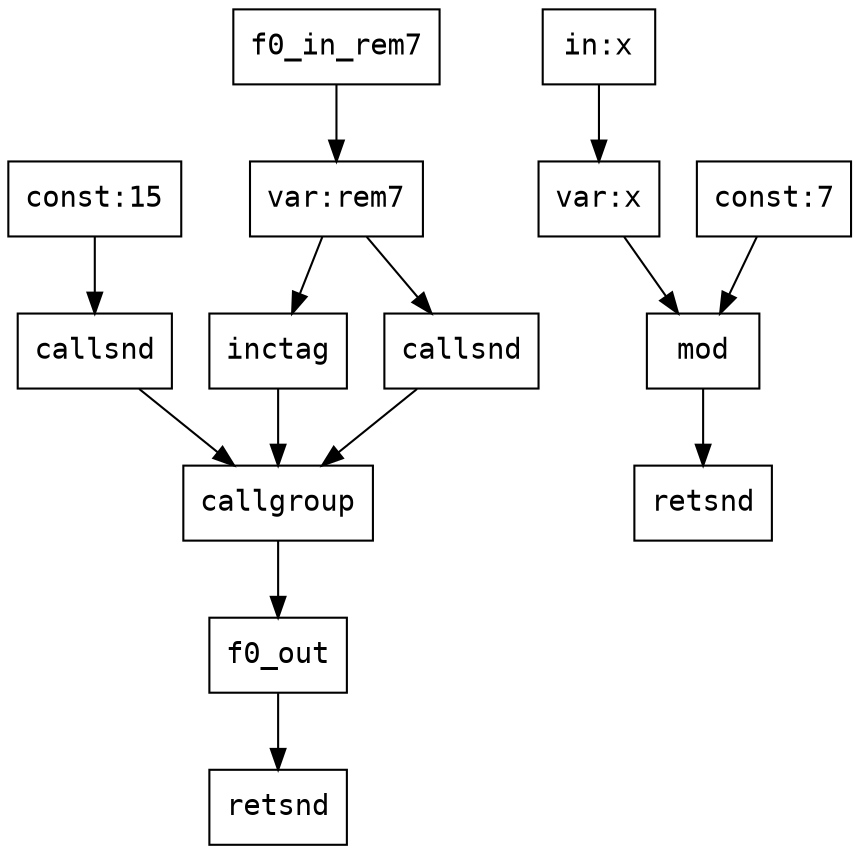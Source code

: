 digraph Dataflow {
  node [shape=record, fontname="Courier"];
  "f0_f_out" [label="var:rem7"];
  "f0_in_rem7" -> "f0_f_out";
  "f0_x_out" [label="const:15"];
  "f0_inctag" [label="inctag"];
  "f0_f_out" -> "f0_inctag";
  "f0_cg" [label="callgroup"];
  "f0_inctag" -> "f0_cg";
  "f0_cg_snd_fun" [label="callsnd"];
  "f0_f_out" -> "f0_cg_snd_fun";
  "f0_cg_snd_fun" -> "f0_cg";
  "f0_cg_snd_arg" [label="callsnd"];
  "f0_x_out" -> "f0_cg_snd_arg";
  "f0_cg_snd_arg" -> "f0_cg";
  "f0_cg" -> "f0_out";
  "f0_retsnd" [label="retsnd"];
  "f0_out" -> "f0_retsnd";
  "f1_in_x" [label="in:x"];
  "f1_l_out" [label="var:x"];
  "f1_in_x" -> "f1_l_out";
  "f1_r_out" [label="const:7"];
  "f1_out" [label="mod"];
  "f1_l_out" -> "f1_out";
  "f1_r_out" -> "f1_out";
  "f1_retsnd" [label="retsnd"];
  "f1_out" -> "f1_retsnd";
}
